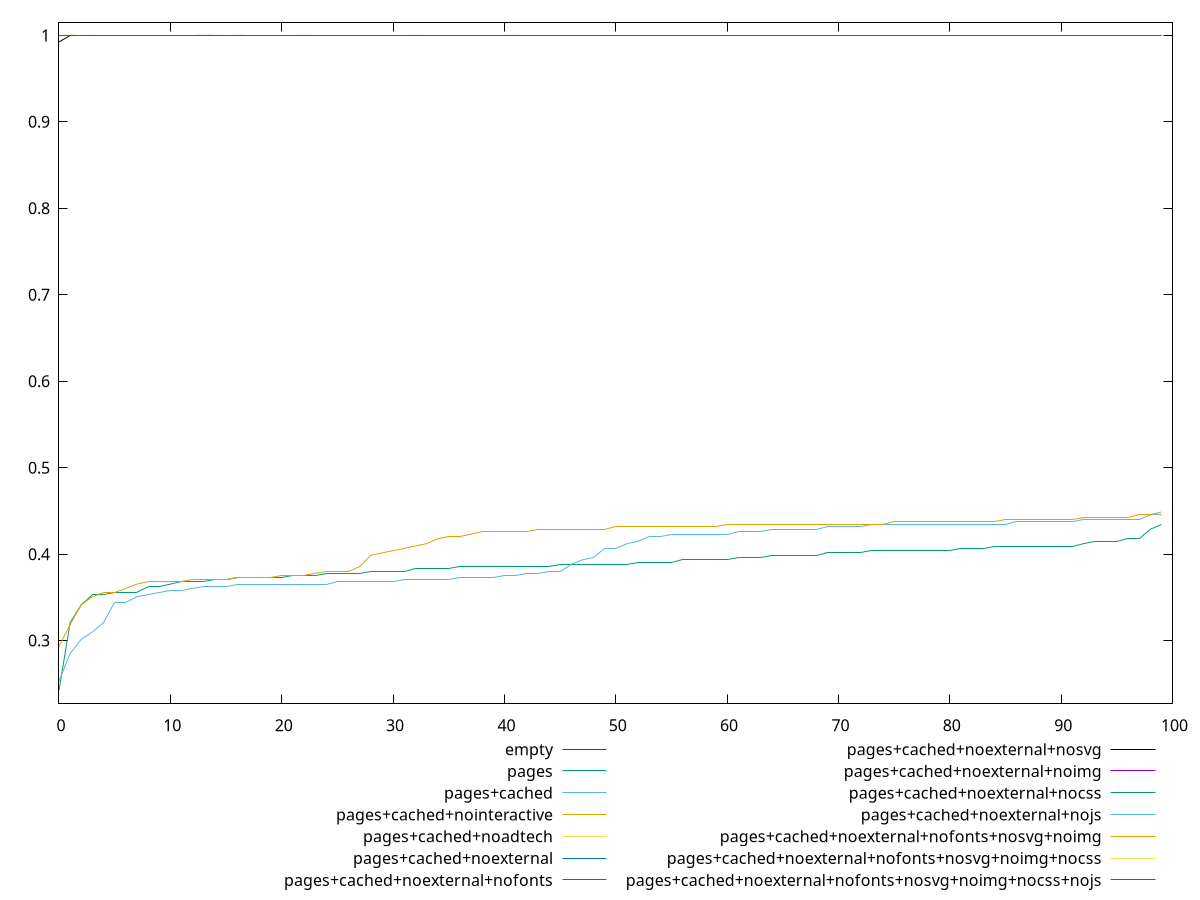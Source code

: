 reset
set terminal svg size 640, 620 enhanced background rgb 'white'
set output "reprap/max-potential-fid/comparison/sorted/all_score.svg"

$empty <<EOF
0 0.9999999641342965
1 0.9999999641342965
2 0.9999999641342965
3 0.9999999641342965
4 0.9999999641342965
5 0.9999999641342965
6 0.9999999641342965
7 0.9999999641342965
8 0.9999999641342965
9 0.9999999641342965
10 0.9999999641342965
11 0.9999999641342965
12 0.9999999641342965
13 0.9999999641342965
14 0.9999999641342965
15 0.9999999641342965
16 0.9999999641342965
17 0.9999999641342965
18 0.9999999641342965
19 0.9999999641342965
20 0.9999999641342965
21 0.9999999641342965
22 0.9999999641342965
23 0.9999999641342965
24 0.9999999641342965
25 0.9999999641342965
26 0.9999999641342965
27 0.9999999641342965
28 0.9999999641342965
29 0.9999999641342965
30 0.9999999641342965
31 0.9999999641342965
32 0.9999999641342965
33 0.9999999641342965
34 0.9999999641342965
35 0.9999999641342965
36 0.9999999641342965
37 0.9999999641342965
38 0.9999999641342965
39 0.9999999641342965
40 0.9999999641342965
41 0.9999999641342965
42 0.9999999641342965
43 0.9999999641342965
44 0.9999999641342965
45 0.9999999641342965
46 0.9999999641342965
47 0.9999999641342965
48 0.9999999641342965
49 0.9999999641342965
50 0.9999999641342965
51 0.9999999641342965
52 0.9999999641342965
53 0.9999999641342965
54 0.9999999641342965
55 0.9999999641342965
56 0.9999999641342965
57 0.9999999641342965
58 0.9999999641342965
59 0.9999999641342965
60 0.9999999641342965
61 0.9999999641342965
62 0.9999999641342965
63 0.9999999641342965
64 0.9999999641342965
65 0.9999999641342965
66 0.9999999641342965
67 0.9999999641342965
68 0.9999999641342965
69 0.9999999641342965
70 0.9999999641342965
71 0.9999999641342965
72 0.9999999641342965
73 0.9999999641342965
74 0.9999999641342965
75 0.9999999641342965
76 0.9999999641342965
77 0.9999999641342965
78 0.9999999641342965
79 0.9999999641342965
80 0.9999999641342965
81 0.9999999641342965
82 0.9999999641342965
83 0.9999999641342965
84 0.9999999641342965
85 0.9999999641342965
86 0.9999999641342965
87 0.9999999641342965
88 0.9999999641342965
89 0.9999999641342965
90 0.9999999641342965
91 0.9999999641342965
92 0.9999999641342965
93 0.9999999641342965
94 0.9999999641342965
95 0.9999999641342965
96 0.9999999641342965
97 0.9999999641342965
98 0.9999999641342965
99 0.9999999641342965
EOF

$pages <<EOF
0 0.2425197073059409
1 0.32084699346177964
2 0.3413116586107596
3 0.3531572881383264
4 0.3531572881383264
5 0.3555676813469126
6 0.3555676813469126
7 0.3555676813469126
8 0.3628818283226867
9 0.36288182832269134
10 0.36534760307969977
11 0.36782727249668157
12 0.36782727249668157
13 0.36782727249668157
14 0.3703208536464922
15 0.3703208536464965
16 0.37282836222838817
17 0.3728283622283925
18 0.3728283622283925
19 0.3728283622283925
20 0.3728283622283972
21 0.37534981253556204
22 0.3753498125355668
23 0.3753498125355668
24 0.37788521742226383
25 0.37788521742226383
26 0.37788521742226383
27 0.37788521742226383
28 0.3804345882704065
29 0.3804345882704065
30 0.3804345882704065
31 0.3804345882704065
32 0.3829979349557521
33 0.3829979349557569
34 0.3829979349557569
35 0.3829979349557613
36 0.3855752658136056
37 0.3855752658136056
38 0.3855752658136056
39 0.3855752658136056
40 0.3855752658136056
41 0.3855752658136056
42 0.3855752658136056
43 0.38557526581361035
44 0.38557526581361035
45 0.38816658760398653
46 0.38816658760399136
47 0.38816658760399136
48 0.38816658760399136
49 0.38816658760399136
50 0.38816658760399136
51 0.3881665876039957
52 0.39077190547644314
53 0.39077190547644314
54 0.39077190547644314
55 0.39077190547644786
56 0.39339122293424816
57 0.3933912229342528
58 0.3933912229342528
59 0.3933912229342573
60 0.3933912229342573
61 0.39602454179826796
62 0.39602454179826796
63 0.39602454179826796
64 0.3986718621702126
65 0.3986718621702126
66 0.3986718621702126
67 0.3986718621702173
68 0.3986718621702173
69 0.4013331823955296
70 0.4013331823955296
71 0.4013331823955296
72 0.4013331823955296
73 0.4040084990257442
74 0.404008499025749
75 0.404008499025749
76 0.404008499025749
77 0.404008499025749
78 0.404008499025749
79 0.404008499025749
80 0.40400849902575375
81 0.40669780678037903
82 0.40669780678037903
83 0.40669780678037903
84 0.4094010985083202
85 0.409401098508325
86 0.409401098508325
87 0.409401098508325
88 0.409401098508325
89 0.40940109850833006
90 0.40940109850833006
91 0.40940109850833006
92 0.412118365148831
93 0.4148495956919451
94 0.41484959569195007
95 0.41484959569195007
96 0.4175947771385457
97 0.41759477713855103
98 0.42871468007592217
99 0.4343578459053614
EOF

$pagesCached <<EOF
0 0.25302431296883876
1 0.28511624788332457
2 0.30146316384229
3 0.3099465791610012
4 0.32084699346177964
5 0.34365336088889015
6 0.34365336088889015
7 0.35076068472419847
8 0.3531572881383309
9 0.35556768134691724
10 0.35799188782046293
11 0.35799188782046293
12 0.3604299298111549
13 0.3628818283226867
14 0.36288182832269134
15 0.36288182832269134
16 0.3653476030796952
17 0.36534760307969977
18 0.36534760307969977
19 0.36534760307969977
20 0.36534760307969977
21 0.36534760307969977
22 0.3653476030797045
23 0.3653476030797045
24 0.3653476030797045
25 0.36782727249667685
26 0.36782727249668157
27 0.36782727249668157
28 0.36782727249668157
29 0.36782727249668157
30 0.36782727249668157
31 0.3703208536464922
32 0.3703208536464922
33 0.3703208536464965
34 0.3703208536464965
35 0.3703208536464965
36 0.3728283622283925
37 0.3728283622283925
38 0.3728283622283972
39 0.3728283622283972
40 0.37534981253556204
41 0.37534981253557126
42 0.37788521742226383
43 0.37788521742226383
44 0.38043458827040194
45 0.3804345882704112
46 0.38816658760398653
47 0.39339122293424816
48 0.39602454179826796
49 0.40669780678037903
50 0.40669780678037903
51 0.412118365148831
52 0.41484959569195007
53 0.4203538944598205
54 0.4203538944598205
55 0.4231269305563798
56 0.4231269305563798
57 0.4231269305563798
58 0.4231269305563798
59 0.4231269305563848
60 0.4231269305563848
61 0.42591386621683086
62 0.42591386621683086
63 0.42591386621683613
64 0.42871468007592217
65 0.42871468007592217
66 0.42871468007592217
67 0.42871468007592745
68 0.42871468007592745
69 0.43152934857222425
70 0.43152934857222425
71 0.43152934857222425
72 0.43152934857222425
73 0.4343578459053512
74 0.4343578459053512
75 0.4343578459053512
76 0.4343578459053512
77 0.4343578459053566
78 0.4343578459053566
79 0.4343578459053566
80 0.4343578459053566
81 0.4343578459053566
82 0.4343578459053566
83 0.4343578459053566
84 0.4343578459053566
85 0.4343578459053614
86 0.4372001439927675
87 0.4372001439927675
88 0.4372001439927675
89 0.4372001439927725
90 0.4372001439927725
91 0.4372001439927725
92 0.44005621242606846
93 0.44005621242606846
94 0.44005621242606846
95 0.44005621242606846
96 0.44005621242606846
97 0.44005621242607357
98 0.4458095268025519
99 0.4458095268025572
EOF

$pagesCachedNointeractive <<EOF
0 0.2931873605519907
1 0.3186403684439405
2 0.3413116586107554
3 0.3507606847241942
4 0.35556768134690836
5 0.3555676813469126
6 0.36042992981115946
7 0.36534760307969977
8 0.36782727249667685
9 0.36782727249667685
10 0.36782727249668157
11 0.36782727249668595
12 0.3703208536464922
13 0.3703208536464965
14 0.3703208536464965
15 0.37032085364650125
16 0.3728283622283925
17 0.3728283622283925
18 0.3728283622283925
19 0.3728283622283925
20 0.3753498125355668
21 0.3753498125355668
22 0.37534981253557126
23 0.37788521742226383
24 0.38043458827040194
25 0.3804345882704065
26 0.3804345882704112
27 0.3855752658136056
28 0.3986718621702126
29 0.4013331823955296
30 0.404008499025749
31 0.40669780678037903
32 0.4094010985083202
33 0.412118365148831
34 0.41759477713855103
35 0.4203538944598205
36 0.42035389445982574
37 0.4231269305563748
38 0.42591386621682586
39 0.42591386621683086
40 0.42591386621683086
41 0.42591386621683086
42 0.42591386621683613
43 0.42871468007591723
44 0.42871468007592217
45 0.42871468007592217
46 0.42871468007592217
47 0.42871468007592217
48 0.42871468007592217
49 0.42871468007592745
50 0.43152934857221936
51 0.43152934857222425
52 0.43152934857222425
53 0.43152934857222425
54 0.43152934857222425
55 0.43152934857222425
56 0.43152934857222425
57 0.43152934857222425
58 0.4315293485722296
59 0.4315293485722296
60 0.4343578459053512
61 0.4343578459053512
62 0.4343578459053512
63 0.4343578459053512
64 0.4343578459053566
65 0.4343578459053566
66 0.4343578459053566
67 0.4343578459053566
68 0.4343578459053566
69 0.4343578459053566
70 0.4343578459053566
71 0.4343578459053566
72 0.4343578459053566
73 0.4343578459053614
74 0.4343578459053614
75 0.43720014399276225
76 0.4372001439927675
77 0.4372001439927675
78 0.4372001439927675
79 0.4372001439927675
80 0.4372001439927675
81 0.4372001439927725
82 0.4372001439927725
83 0.4372001439927725
84 0.4372001439927725
85 0.44005621242606846
86 0.44005621242606846
87 0.44005621242606846
88 0.44005621242606846
89 0.44005621242606846
90 0.44005621242607357
91 0.44005621242607357
92 0.4429260184269261
93 0.44292601842693125
94 0.44292601842693125
95 0.44292601842693125
96 0.44292601842693125
97 0.4458095268025465
98 0.4458095268025519
99 0.4487066999006886
EOF

$pagesCachedNoadtech <<EOF
0 0.9999416738899494
1 0.9999538249219597
2 0.9999638148729413
3 0.9999638148729413
4 0.9999638148729413
5 0.9999638148729413
6 0.9999638148729413
7 0.9999638148729413
8 0.9999638148729413
9 0.9999638148729413
10 0.9999638148729413
11 0.9999638148729413
12 0.9999638148729413
13 0.9999638148729413
14 0.9999719512818559
15 0.9999719512818559
16 0.9999785115123707
17 0.9999785115123707
18 0.9999785115123707
19 0.9999785115123707
20 0.9999785115123707
21 0.9999785115123707
22 0.9999785115123707
23 0.9999785115123707
24 0.9999785115123707
25 0.9999785115123707
26 0.9999785115123707
27 0.9999837437537082
28 0.9999837437537082
29 0.9999837437537082
30 0.9999837437537082
31 0.9999837437537082
32 0.9999837437537082
33 0.9999910785021199
34 0.9999910785021199
35 0.9999935431491718
36 0.9999935431491718
37 0.9999935431491718
38 0.9999935431491718
39 0.9999935431491718
40 0.9999935431491718
41 0.9999935431491718
42 0.9999935431491718
43 0.9999935431491718
44 0.9999935431491718
45 0.9999935431491718
46 0.9999935431491718
47 0.9999935431491718
48 0.9999935431491718
49 0.9999935431491718
50 0.9999935431491718
51 0.9999954072993993
52 0.9999954072993993
53 0.9999954072993993
54 0.9999954072993993
55 0.9999954072993993
56 0.9999954072993993
57 0.9999954072993993
58 0.9999954072993993
59 0.9999954072993993
60 0.9999954072993993
61 0.9999954072993993
62 0.9999954072993993
63 0.9999954072993993
64 0.9999954072993993
65 0.9999954072993993
66 0.9999954072993993
67 0.9999954072993993
68 0.9999954072993993
69 0.9999954072993993
70 0.9999954072993993
71 0.9999954072993993
72 0.9999954072993993
73 0.9999954072993993
74 0.9999954072993993
75 0.9999954072993993
76 0.9999954072993993
77 0.9999954072993993
78 0.9999954072993993
79 0.9999954072993993
80 0.9999954072993993
81 0.9999954072993993
82 0.9999954072993993
83 0.9999967944940666
84 0.9999967944940666
85 0.9999967944940666
86 0.9999967944940666
87 0.9999967944940666
88 0.9999967944940666
89 0.9999967944940666
90 0.9999967944940666
91 0.9999967944940666
92 0.9999967944940666
93 0.9999967944940666
94 0.9999967944940666
95 0.9999967944940666
96 0.9999967944940666
97 0.9999967944940666
98 0.9999967944940666
99 0.9999967944940666
EOF

$pagesCachedNoexternal <<EOF
0 0.9999270232664161
1 0.9999270232664161
2 0.9999416738899494
3 0.9999416738899494
4 0.9999416738899494
5 0.9999416738899494
6 0.9999538249219597
7 0.9999538249219597
8 0.9999538249219597
9 0.9999719512818559
10 0.9999719512818559
11 0.9999719512818559
12 0.9999719512818559
13 0.9999719512818559
14 0.9999785115123707
15 0.9999837437537082
16 0.9999837437537082
17 0.9999837437537082
18 0.9999878682154684
19 0.9999878682154684
20 0.9999878682154684
21 0.9999878682154684
22 0.9999910785021199
23 0.9999910785021199
24 0.9999910785021199
25 0.9999910785021199
26 0.9999910785021199
27 0.9999910785021199
28 0.9999910785021199
29 0.9999910785021199
30 0.9999910785021199
31 0.9999910785021199
32 0.9999910785021199
33 0.9999910785021199
34 0.9999910785021199
35 0.9999910785021199
36 0.9999910785021199
37 0.9999910785021199
38 0.9999910785021199
39 0.9999910785021199
40 0.9999910785021199
41 0.9999910785021199
42 0.9999910785021199
43 0.9999910785021199
44 0.9999910785021199
45 0.9999910785021199
46 0.9999910785021199
47 0.9999910785021199
48 0.9999910785021199
49 0.9999910785021199
50 0.9999935431491718
51 0.9999935431491718
52 0.9999935431491718
53 0.9999935431491718
54 0.9999935431491718
55 0.9999935431491718
56 0.9999935431491718
57 0.9999935431491718
58 0.9999935431491718
59 0.9999935431491718
60 0.9999935431491718
61 0.9999935431491718
62 0.9999935431491718
63 0.9999935431491718
64 0.9999935431491718
65 0.9999935431491718
66 0.9999935431491718
67 0.9999935431491718
68 0.9999935431491718
69 0.9999935431491718
70 0.9999935431491718
71 0.9999935431491718
72 0.9999935431491718
73 0.9999935431491718
74 0.9999935431491718
75 0.9999935431491718
76 0.9999935431491718
77 0.9999935431491718
78 0.9999935431491718
79 0.9999935431491718
80 0.9999935431491718
81 0.9999935431491718
82 0.9999935431491718
83 0.9999935431491718
84 0.9999935431491718
85 0.9999935431491718
86 0.9999935431491718
87 0.9999935431491718
88 0.9999935431491718
89 0.9999935431491718
90 0.9999935431491718
91 0.9999935431491718
92 0.9999935431491718
93 0.9999954072993993
94 0.9999954072993993
95 0.9999954072993993
96 0.9999954072993993
97 0.9999954072993993
98 0.9999954072993993
99 0.9999954072993993
EOF

$pagesCachedNoexternalNofonts <<EOF
0 0.9999095029848146
1 0.9999270232664161
2 0.9999270232664161
3 0.9999416738899494
4 0.9999416738899494
5 0.9999416738899494
6 0.9999416738899494
7 0.9999416738899494
8 0.9999416738899494
9 0.9999416738899494
10 0.9999416738899494
11 0.9999416738899494
12 0.9999416738899494
13 0.9999416738899494
14 0.9999416738899494
15 0.9999416738899494
16 0.9999416738899494
17 0.9999416738899494
18 0.9999538249219597
19 0.9999538249219597
20 0.9999538249219597
21 0.9999538249219597
22 0.9999538249219597
23 0.9999538249219597
24 0.9999538249219597
25 0.9999538249219597
26 0.9999538249219597
27 0.9999538249219597
28 0.9999538249219597
29 0.9999538249219597
30 0.9999538249219597
31 0.9999538249219597
32 0.9999719512818559
33 0.9999785115123707
34 0.9999785115123707
35 0.9999785115123707
36 0.9999785115123707
37 0.9999785115123707
38 0.9999785115123707
39 0.9999785115123707
40 0.9999785115123707
41 0.9999878682154684
42 0.9999910785021199
43 0.9999910785021199
44 0.9999910785021199
45 0.9999910785021199
46 0.9999910785021199
47 0.9999910785021199
48 0.9999910785021199
49 0.9999910785021199
50 0.9999910785021199
51 0.9999910785021199
52 0.9999910785021199
53 0.9999910785021199
54 0.9999910785021199
55 0.9999910785021199
56 0.9999910785021199
57 0.9999935431491718
58 0.9999935431491718
59 0.9999935431491718
60 0.9999935431491718
61 0.9999935431491718
62 0.9999935431491718
63 0.9999935431491718
64 0.9999935431491718
65 0.9999935431491718
66 0.9999935431491718
67 0.9999935431491718
68 0.9999935431491718
69 0.9999935431491718
70 0.9999935431491718
71 0.9999935431491718
72 0.9999935431491718
73 0.9999935431491718
74 0.9999935431491718
75 0.9999935431491718
76 0.9999935431491718
77 0.9999935431491718
78 0.9999935431491718
79 0.9999935431491718
80 0.9999935431491718
81 0.9999935431491718
82 0.9999935431491718
83 0.9999935431491718
84 0.9999935431491718
85 0.9999935431491718
86 0.9999935431491718
87 0.9999935431491718
88 0.9999935431491718
89 0.9999935431491718
90 0.9999935431491718
91 0.9999935431491718
92 0.9999935431491718
93 0.9999935431491718
94 0.9999935431491718
95 0.9999954072993993
96 0.9999954072993993
97 0.9999954072993993
98 0.9999954072993993
99 0.9999954072993993
EOF

$pagesCachedNoexternalNosvg <<EOF
0 0.9923660363038256
1 0.9999638148729413
2 0.9999719512818559
3 0.9999719512818559
4 0.9999719512818559
5 0.9999719512818559
6 0.9999719512818559
7 0.9999719512818559
8 0.9999719512818559
9 0.9999719512818559
10 0.9999719512818559
11 0.9999719512818559
12 0.9999719512818559
13 0.9999785115123707
14 0.9999878682154684
15 0.9999878682154684
16 0.9999878682154684
17 0.9999878682154684
18 0.9999878682154684
19 0.9999910785021199
20 0.9999910785021199
21 0.9999910785021199
22 0.9999910785021199
23 0.9999910785021199
24 0.9999910785021199
25 0.9999910785021199
26 0.9999910785021199
27 0.9999910785021199
28 0.9999910785021199
29 0.9999910785021199
30 0.9999910785021199
31 0.9999910785021199
32 0.9999910785021199
33 0.9999910785021199
34 0.9999910785021199
35 0.9999910785021199
36 0.9999910785021199
37 0.9999910785021199
38 0.9999910785021199
39 0.9999910785021199
40 0.9999910785021199
41 0.9999910785021199
42 0.9999935431491718
43 0.9999935431491718
44 0.9999935431491718
45 0.9999935431491718
46 0.9999935431491718
47 0.9999935431491718
48 0.9999935431491718
49 0.9999935431491718
50 0.9999935431491718
51 0.9999935431491718
52 0.9999935431491718
53 0.9999935431491718
54 0.9999935431491718
55 0.9999935431491718
56 0.9999935431491718
57 0.9999935431491718
58 0.9999935431491718
59 0.9999935431491718
60 0.9999935431491718
61 0.9999935431491718
62 0.9999935431491718
63 0.9999935431491718
64 0.9999935431491718
65 0.9999935431491718
66 0.9999935431491718
67 0.9999935431491718
68 0.9999935431491718
69 0.9999935431491718
70 0.9999935431491718
71 0.9999935431491718
72 0.9999935431491718
73 0.9999935431491718
74 0.9999935431491718
75 0.9999935431491718
76 0.9999935431491718
77 0.9999935431491718
78 0.9999935431491718
79 0.9999935431491718
80 0.9999935431491718
81 0.9999935431491718
82 0.9999935431491718
83 0.9999935431491718
84 0.9999935431491718
85 0.9999935431491718
86 0.9999935431491718
87 0.9999935431491718
88 0.9999935431491718
89 0.9999935431491718
90 0.9999954072993993
91 0.9999954072993993
92 0.9999954072993993
93 0.9999954072993993
94 0.9999954072993993
95 0.9999954072993993
96 0.9999954072993993
97 0.9999954072993993
98 0.9999954072993993
99 0.9999954072993993
EOF

$pagesCachedNoexternalNoimg <<EOF
0 0.9998887110535106
1 0.9999416738899494
2 0.9999416738899494
3 0.9999416738899494
4 0.9999416738899494
5 0.9999538249219597
6 0.9999538249219597
7 0.9999538249219597
8 0.9999538249219597
9 0.9999538249219597
10 0.9999538249219597
11 0.9999538249219597
12 0.9999538249219597
13 0.9999638148729413
14 0.9999638148729413
15 0.9999638148729413
16 0.9999719512818559
17 0.9999785115123707
18 0.9999785115123707
19 0.9999785115123707
20 0.9999785115123707
21 0.9999785115123707
22 0.9999837437537082
23 0.9999910785021199
24 0.9999910785021199
25 0.9999910785021199
26 0.9999910785021199
27 0.9999910785021199
28 0.9999910785021199
29 0.9999910785021199
30 0.9999910785021199
31 0.9999910785021199
32 0.9999910785021199
33 0.9999910785021199
34 0.9999910785021199
35 0.9999910785021199
36 0.9999910785021199
37 0.9999910785021199
38 0.9999910785021199
39 0.9999935431491718
40 0.9999935431491718
41 0.9999935431491718
42 0.9999935431491718
43 0.9999935431491718
44 0.9999935431491718
45 0.9999935431491718
46 0.9999935431491718
47 0.9999935431491718
48 0.9999935431491718
49 0.9999935431491718
50 0.9999935431491718
51 0.9999935431491718
52 0.9999935431491718
53 0.9999935431491718
54 0.9999935431491718
55 0.9999935431491718
56 0.9999935431491718
57 0.9999935431491718
58 0.9999935431491718
59 0.9999935431491718
60 0.9999935431491718
61 0.9999935431491718
62 0.9999935431491718
63 0.9999935431491718
64 0.9999935431491718
65 0.9999935431491718
66 0.9999935431491718
67 0.9999935431491718
68 0.9999935431491718
69 0.9999935431491718
70 0.9999935431491718
71 0.9999935431491718
72 0.9999935431491718
73 0.9999935431491718
74 0.9999935431491718
75 0.9999935431491718
76 0.9999935431491718
77 0.9999935431491718
78 0.9999935431491718
79 0.9999935431491718
80 0.9999935431491718
81 0.9999935431491718
82 0.9999954072993993
83 0.9999954072993993
84 0.9999954072993993
85 0.9999954072993993
86 0.9999954072993993
87 0.9999954072993993
88 0.9999954072993993
89 0.9999954072993993
90 0.9999954072993993
91 0.9999954072993993
92 0.9999954072993993
93 0.9999954072993993
94 0.9999954072993993
95 0.9999954072993993
96 0.9999954072993993
97 0.9999954072993993
98 0.9999954072993993
99 0.9999967944940666
EOF

$pagesCachedNoexternalNocss <<EOF
0 0.9999999641342965
1 0.9999999641342965
2 0.9999999641342965
3 0.9999999641342965
4 0.9999999641342965
5 0.9999999641342965
6 0.9999999641342965
7 0.9999999641342965
8 0.9999999641342965
9 0.9999999641342965
10 0.9999999641342965
11 0.9999999641342965
12 0.9999999641342965
13 0.9999999641342965
14 0.9999999641342965
15 0.9999999641342965
16 0.9999999641342965
17 0.9999999641342965
18 0.9999999641342965
19 0.9999999641342965
20 0.9999999641342965
21 0.9999999641342965
22 0.9999999641342965
23 0.9999999641342965
24 0.9999999641342965
25 0.9999999641342965
26 0.9999999641342965
27 0.9999999641342965
28 0.9999999641342965
29 0.9999999641342965
30 0.9999999641342965
31 0.9999999641342965
32 0.9999999641342965
33 0.9999999641342965
34 0.9999999641342965
35 0.9999999641342965
36 0.9999999641342965
37 0.9999999641342965
38 0.9999999641342965
39 0.9999999641342965
40 0.9999999641342965
41 0.9999999641342965
42 0.9999999641342965
43 0.9999999641342965
44 0.9999999641342965
45 0.9999999641342965
46 0.9999999641342965
47 0.9999999641342965
48 0.9999999641342965
49 0.9999999641342965
50 0.9999999641342965
51 0.9999999641342965
52 0.9999999641342965
53 0.9999999641342965
54 0.9999999641342965
55 0.9999999641342965
56 0.9999999641342965
57 0.9999999641342965
58 0.9999999641342965
59 0.9999999641342965
60 0.9999999641342965
61 0.9999999641342965
62 0.9999999641342965
63 0.9999999641342965
64 0.9999999641342965
65 0.9999999641342965
66 0.9999999641342965
67 0.9999999641342965
68 0.9999999641342965
69 0.9999999641342965
70 0.9999999641342965
71 0.9999999641342965
72 0.9999999641342965
73 0.9999999641342965
74 0.9999999641342965
75 0.9999999641342965
76 0.9999999641342965
77 0.9999999641342965
78 0.9999999641342965
79 0.9999999641342965
80 0.9999999641342965
81 0.9999999641342965
82 0.9999999641342965
83 0.9999999641342965
84 0.9999999641342965
85 0.9999999641342965
86 0.9999999641342965
87 0.9999999641342965
88 0.9999999641342965
89 0.9999999641342965
90 0.9999999641342965
91 0.9999999641342965
92 0.9999999641342965
93 0.9999999641342965
94 0.9999999641342965
95 0.9999999641342965
96 0.9999999641342965
97 0.9999999641342965
98 0.9999999641342965
99 0.9999999641342965
EOF

$pagesCachedNoexternalNojs <<EOF
0 0.9999999641342965
1 0.9999999641342965
2 0.9999999641342965
3 0.9999999641342965
4 0.9999999641342965
5 0.9999999641342965
6 0.9999999641342965
7 0.9999999641342965
8 0.9999999641342965
9 0.9999999641342965
10 0.9999999641342965
11 0.9999999641342965
12 0.9999999641342965
13 0.9999999641342965
14 0.9999999641342965
15 0.9999999641342965
16 0.9999999641342965
17 0.9999999641342965
18 0.9999999641342965
19 0.9999999641342965
20 0.9999999641342965
21 0.9999999641342965
22 0.9999999641342965
23 0.9999999641342965
24 0.9999999641342965
25 0.9999999641342965
26 0.9999999641342965
27 0.9999999641342965
28 0.9999999641342965
29 0.9999999641342965
30 0.9999999641342965
31 0.9999999641342965
32 0.9999999641342965
33 0.9999999641342965
34 0.9999999641342965
35 0.9999999641342965
36 0.9999999641342965
37 0.9999999641342965
38 0.9999999641342965
39 0.9999999641342965
40 0.9999999641342965
41 0.9999999641342965
42 0.9999999641342965
43 0.9999999641342965
44 0.9999999641342965
45 0.9999999641342965
46 0.9999999641342965
47 0.9999999641342965
48 0.9999999641342965
49 0.9999999641342965
50 0.9999999641342965
51 0.9999999641342965
52 0.9999999641342965
53 0.9999999641342965
54 0.9999999641342965
55 0.9999999641342965
56 0.9999999641342965
57 0.9999999641342965
58 0.9999999641342965
59 0.9999999641342965
60 0.9999999641342965
61 0.9999999641342965
62 0.9999999641342965
63 0.9999999641342965
64 0.9999999641342965
65 0.9999999641342965
66 0.9999999641342965
67 0.9999999641342965
68 0.9999999641342965
69 0.9999999641342965
70 0.9999999641342965
71 0.9999999641342965
72 0.9999999641342965
73 0.9999999641342965
74 0.9999999641342965
75 0.9999999641342965
76 0.9999999641342965
77 0.9999999641342965
78 0.9999999641342965
79 0.9999999641342965
80 0.9999999641342965
81 0.9999999641342965
82 0.9999999641342965
83 0.9999999641342965
84 0.9999999641342965
85 0.9999999641342965
86 0.9999999641342965
87 0.9999999641342965
88 0.9999999641342965
89 0.9999999641342965
90 0.9999999641342965
91 0.9999999641342965
92 0.9999999641342965
93 0.9999999641342965
94 0.9999999641342965
95 0.9999999641342965
96 0.9999999641342965
97 0.9999999641342965
98 0.9999999641342965
99 0.9999999641342965
EOF

$pagesCachedNoexternalNofontsNosvgNoimg <<EOF
0 0.9997636670093073
1 0.999802204850883
2 0.9999095029848146
3 0.9999638148729413
4 0.9999719512818559
5 0.9999719512818559
6 0.9999719512818559
7 0.9999719512818559
8 0.9999719512818559
9 0.9999837437537082
10 0.9999878682154684
11 0.9999878682154684
12 0.9999878682154684
13 0.9999878682154684
14 0.9999878682154684
15 0.9999878682154684
16 0.9999878682154684
17 0.9999878682154684
18 0.9999878682154684
19 0.9999878682154684
20 0.9999878682154684
21 0.9999910785021199
22 0.9999910785021199
23 0.9999910785021199
24 0.9999910785021199
25 0.9999910785021199
26 0.9999910785021199
27 0.9999910785021199
28 0.9999910785021199
29 0.9999910785021199
30 0.9999910785021199
31 0.9999910785021199
32 0.9999910785021199
33 0.9999910785021199
34 0.9999910785021199
35 0.9999910785021199
36 0.9999910785021199
37 0.9999910785021199
38 0.9999910785021199
39 0.9999910785021199
40 0.9999910785021199
41 0.9999910785021199
42 0.9999910785021199
43 0.9999910785021199
44 0.9999910785021199
45 0.9999910785021199
46 0.9999910785021199
47 0.9999910785021199
48 0.9999910785021199
49 0.9999910785021199
50 0.9999910785021199
51 0.9999910785021199
52 0.9999910785021199
53 0.9999910785021199
54 0.9999910785021199
55 0.9999910785021199
56 0.9999910785021199
57 0.9999910785021199
58 0.9999910785021199
59 0.9999910785021199
60 0.9999910785021199
61 0.9999935431491718
62 0.9999935431491718
63 0.9999935431491718
64 0.9999935431491718
65 0.9999935431491718
66 0.9999935431491718
67 0.9999935431491718
68 0.9999935431491718
69 0.9999935431491718
70 0.9999935431491718
71 0.9999935431491718
72 0.9999935431491718
73 0.9999935431491718
74 0.9999935431491718
75 0.9999935431491718
76 0.9999935431491718
77 0.9999935431491718
78 0.9999935431491718
79 0.9999935431491718
80 0.9999935431491718
81 0.9999935431491718
82 0.9999935431491718
83 0.9999935431491718
84 0.9999935431491718
85 0.9999954072993993
86 0.99999780855098
87 0.9999982031780541
88 0.9999982031780541
89 0.9999982031780541
90 0.9999982031780541
91 0.9999982031780541
92 0.999998535498587
93 0.9999992372956865
94 0.9999992372956865
95 0.9999992372956865
96 0.9999992372956865
97 0.9999992372956865
98 0.9999992372956865
99 0.9999993949667043
EOF

$pagesCachedNoexternalNofontsNosvgNoimgNocss <<EOF
0 0.9999878682154684
1 0.9999999641342965
2 0.9999999641342965
3 0.9999999641342965
4 0.9999999641342965
5 0.9999999641342965
6 0.9999999641342965
7 0.9999999641342965
8 0.9999999641342965
9 0.9999999641342965
10 0.9999999641342965
11 0.9999999641342965
12 0.9999999641342965
13 0.9999999641342965
14 0.9999999641342965
15 0.9999999641342965
16 0.9999999641342965
17 0.9999999641342965
18 0.9999999641342965
19 0.9999999641342965
20 0.9999999641342965
21 0.9999999641342965
22 0.9999999641342965
23 0.9999999641342965
24 0.9999999641342965
25 0.9999999641342965
26 0.9999999641342965
27 0.9999999641342965
28 0.9999999641342965
29 0.9999999641342965
30 0.9999999641342965
31 0.9999999641342965
32 0.9999999641342965
33 0.9999999641342965
34 0.9999999641342965
35 0.9999999641342965
36 0.9999999641342965
37 0.9999999641342965
38 0.9999999641342965
39 0.9999999641342965
40 0.9999999641342965
41 0.9999999641342965
42 0.9999999641342965
43 0.9999999641342965
44 0.9999999641342965
45 0.9999999641342965
46 0.9999999641342965
47 0.9999999641342965
48 0.9999999641342965
49 0.9999999641342965
50 0.9999999641342965
51 0.9999999641342965
52 0.9999999641342965
53 0.9999999641342965
54 0.9999999641342965
55 0.9999999641342965
56 0.9999999641342965
57 0.9999999641342965
58 0.9999999641342965
59 0.9999999641342965
60 0.9999999641342965
61 0.9999999641342965
62 0.9999999641342965
63 0.9999999641342965
64 0.9999999641342965
65 0.9999999641342965
66 0.9999999641342965
67 0.9999999641342965
68 0.9999999641342965
69 0.9999999641342965
70 0.9999999641342965
71 0.9999999641342965
72 0.9999999641342965
73 0.9999999641342965
74 0.9999999641342965
75 0.9999999641342965
76 0.9999999641342965
77 0.9999999641342965
78 0.9999999641342965
79 0.9999999641342965
80 0.9999999641342965
81 0.9999999641342965
82 0.9999999641342965
83 0.9999999641342965
84 0.9999999641342965
85 0.9999999641342965
86 0.9999999641342965
87 0.9999999641342965
88 0.9999999641342965
89 0.9999999641342965
90 0.9999999641342965
91 0.9999999641342965
92 0.9999999641342965
93 0.9999999641342965
94 0.9999999641342965
95 0.9999999641342965
96 0.9999999641342965
97 0.9999999641342965
98 0.9999999641342965
99 0.9999999641342965
EOF

$pagesCachedNoexternalNofontsNosvgNoimgNocssNojs <<EOF
0 0.9999999641342965
1 0.9999999641342965
2 0.9999999641342965
3 0.9999999641342965
4 0.9999999641342965
5 0.9999999641342965
6 0.9999999641342965
7 0.9999999641342965
8 0.9999999641342965
9 0.9999999641342965
10 0.9999999641342965
11 0.9999999641342965
12 0.9999999641342965
13 0.9999999641342965
14 0.9999999641342965
15 0.9999999641342965
16 0.9999999641342965
17 0.9999999641342965
18 0.9999999641342965
19 0.9999999641342965
20 0.9999999641342965
21 0.9999999641342965
22 0.9999999641342965
23 0.9999999641342965
24 0.9999999641342965
25 0.9999999641342965
26 0.9999999641342965
27 0.9999999641342965
28 0.9999999641342965
29 0.9999999641342965
30 0.9999999641342965
31 0.9999999641342965
32 0.9999999641342965
33 0.9999999641342965
34 0.9999999641342965
35 0.9999999641342965
36 0.9999999641342965
37 0.9999999641342965
38 0.9999999641342965
39 0.9999999641342965
40 0.9999999641342965
41 0.9999999641342965
42 0.9999999641342965
43 0.9999999641342965
44 0.9999999641342965
45 0.9999999641342965
46 0.9999999641342965
47 0.9999999641342965
48 0.9999999641342965
49 0.9999999641342965
50 0.9999999641342965
51 0.9999999641342965
52 0.9999999641342965
53 0.9999999641342965
54 0.9999999641342965
55 0.9999999641342965
56 0.9999999641342965
57 0.9999999641342965
58 0.9999999641342965
59 0.9999999641342965
60 0.9999999641342965
61 0.9999999641342965
62 0.9999999641342965
63 0.9999999641342965
64 0.9999999641342965
65 0.9999999641342965
66 0.9999999641342965
67 0.9999999641342965
68 0.9999999641342965
69 0.9999999641342965
70 0.9999999641342965
71 0.9999999641342965
72 0.9999999641342965
73 0.9999999641342965
74 0.9999999641342965
75 0.9999999641342965
76 0.9999999641342965
77 0.9999999641342965
78 0.9999999641342965
79 0.9999999641342965
80 0.9999999641342965
81 0.9999999641342965
82 0.9999999641342965
83 0.9999999641342965
84 0.9999999641342965
85 0.9999999641342965
86 0.9999999641342965
87 0.9999999641342965
88 0.9999999641342965
89 0.9999999641342965
90 0.9999999641342965
91 0.9999999641342965
92 0.9999999641342965
93 0.9999999641342965
94 0.9999999641342965
95 0.9999999641342965
96 0.9999999641342965
97 0.9999999641342965
98 0.9999999641342965
99 0.9999999641342965
EOF

set key outside below
set yrange [0.2273701021693738:1.0151495692708636]

plot \
  $empty title "empty" with line, \
  $pages title "pages" with line, \
  $pagesCached title "pages+cached" with line, \
  $pagesCachedNointeractive title "pages+cached+nointeractive" with line, \
  $pagesCachedNoadtech title "pages+cached+noadtech" with line, \
  $pagesCachedNoexternal title "pages+cached+noexternal" with line, \
  $pagesCachedNoexternalNofonts title "pages+cached+noexternal+nofonts" with line, \
  $pagesCachedNoexternalNosvg title "pages+cached+noexternal+nosvg" with line, \
  $pagesCachedNoexternalNoimg title "pages+cached+noexternal+noimg" with line, \
  $pagesCachedNoexternalNocss title "pages+cached+noexternal+nocss" with line, \
  $pagesCachedNoexternalNojs title "pages+cached+noexternal+nojs" with line, \
  $pagesCachedNoexternalNofontsNosvgNoimg title "pages+cached+noexternal+nofonts+nosvg+noimg" with line, \
  $pagesCachedNoexternalNofontsNosvgNoimgNocss title "pages+cached+noexternal+nofonts+nosvg+noimg+nocss" with line, \
  $pagesCachedNoexternalNofontsNosvgNoimgNocssNojs title "pages+cached+noexternal+nofonts+nosvg+noimg+nocss+nojs" with line, \


reset